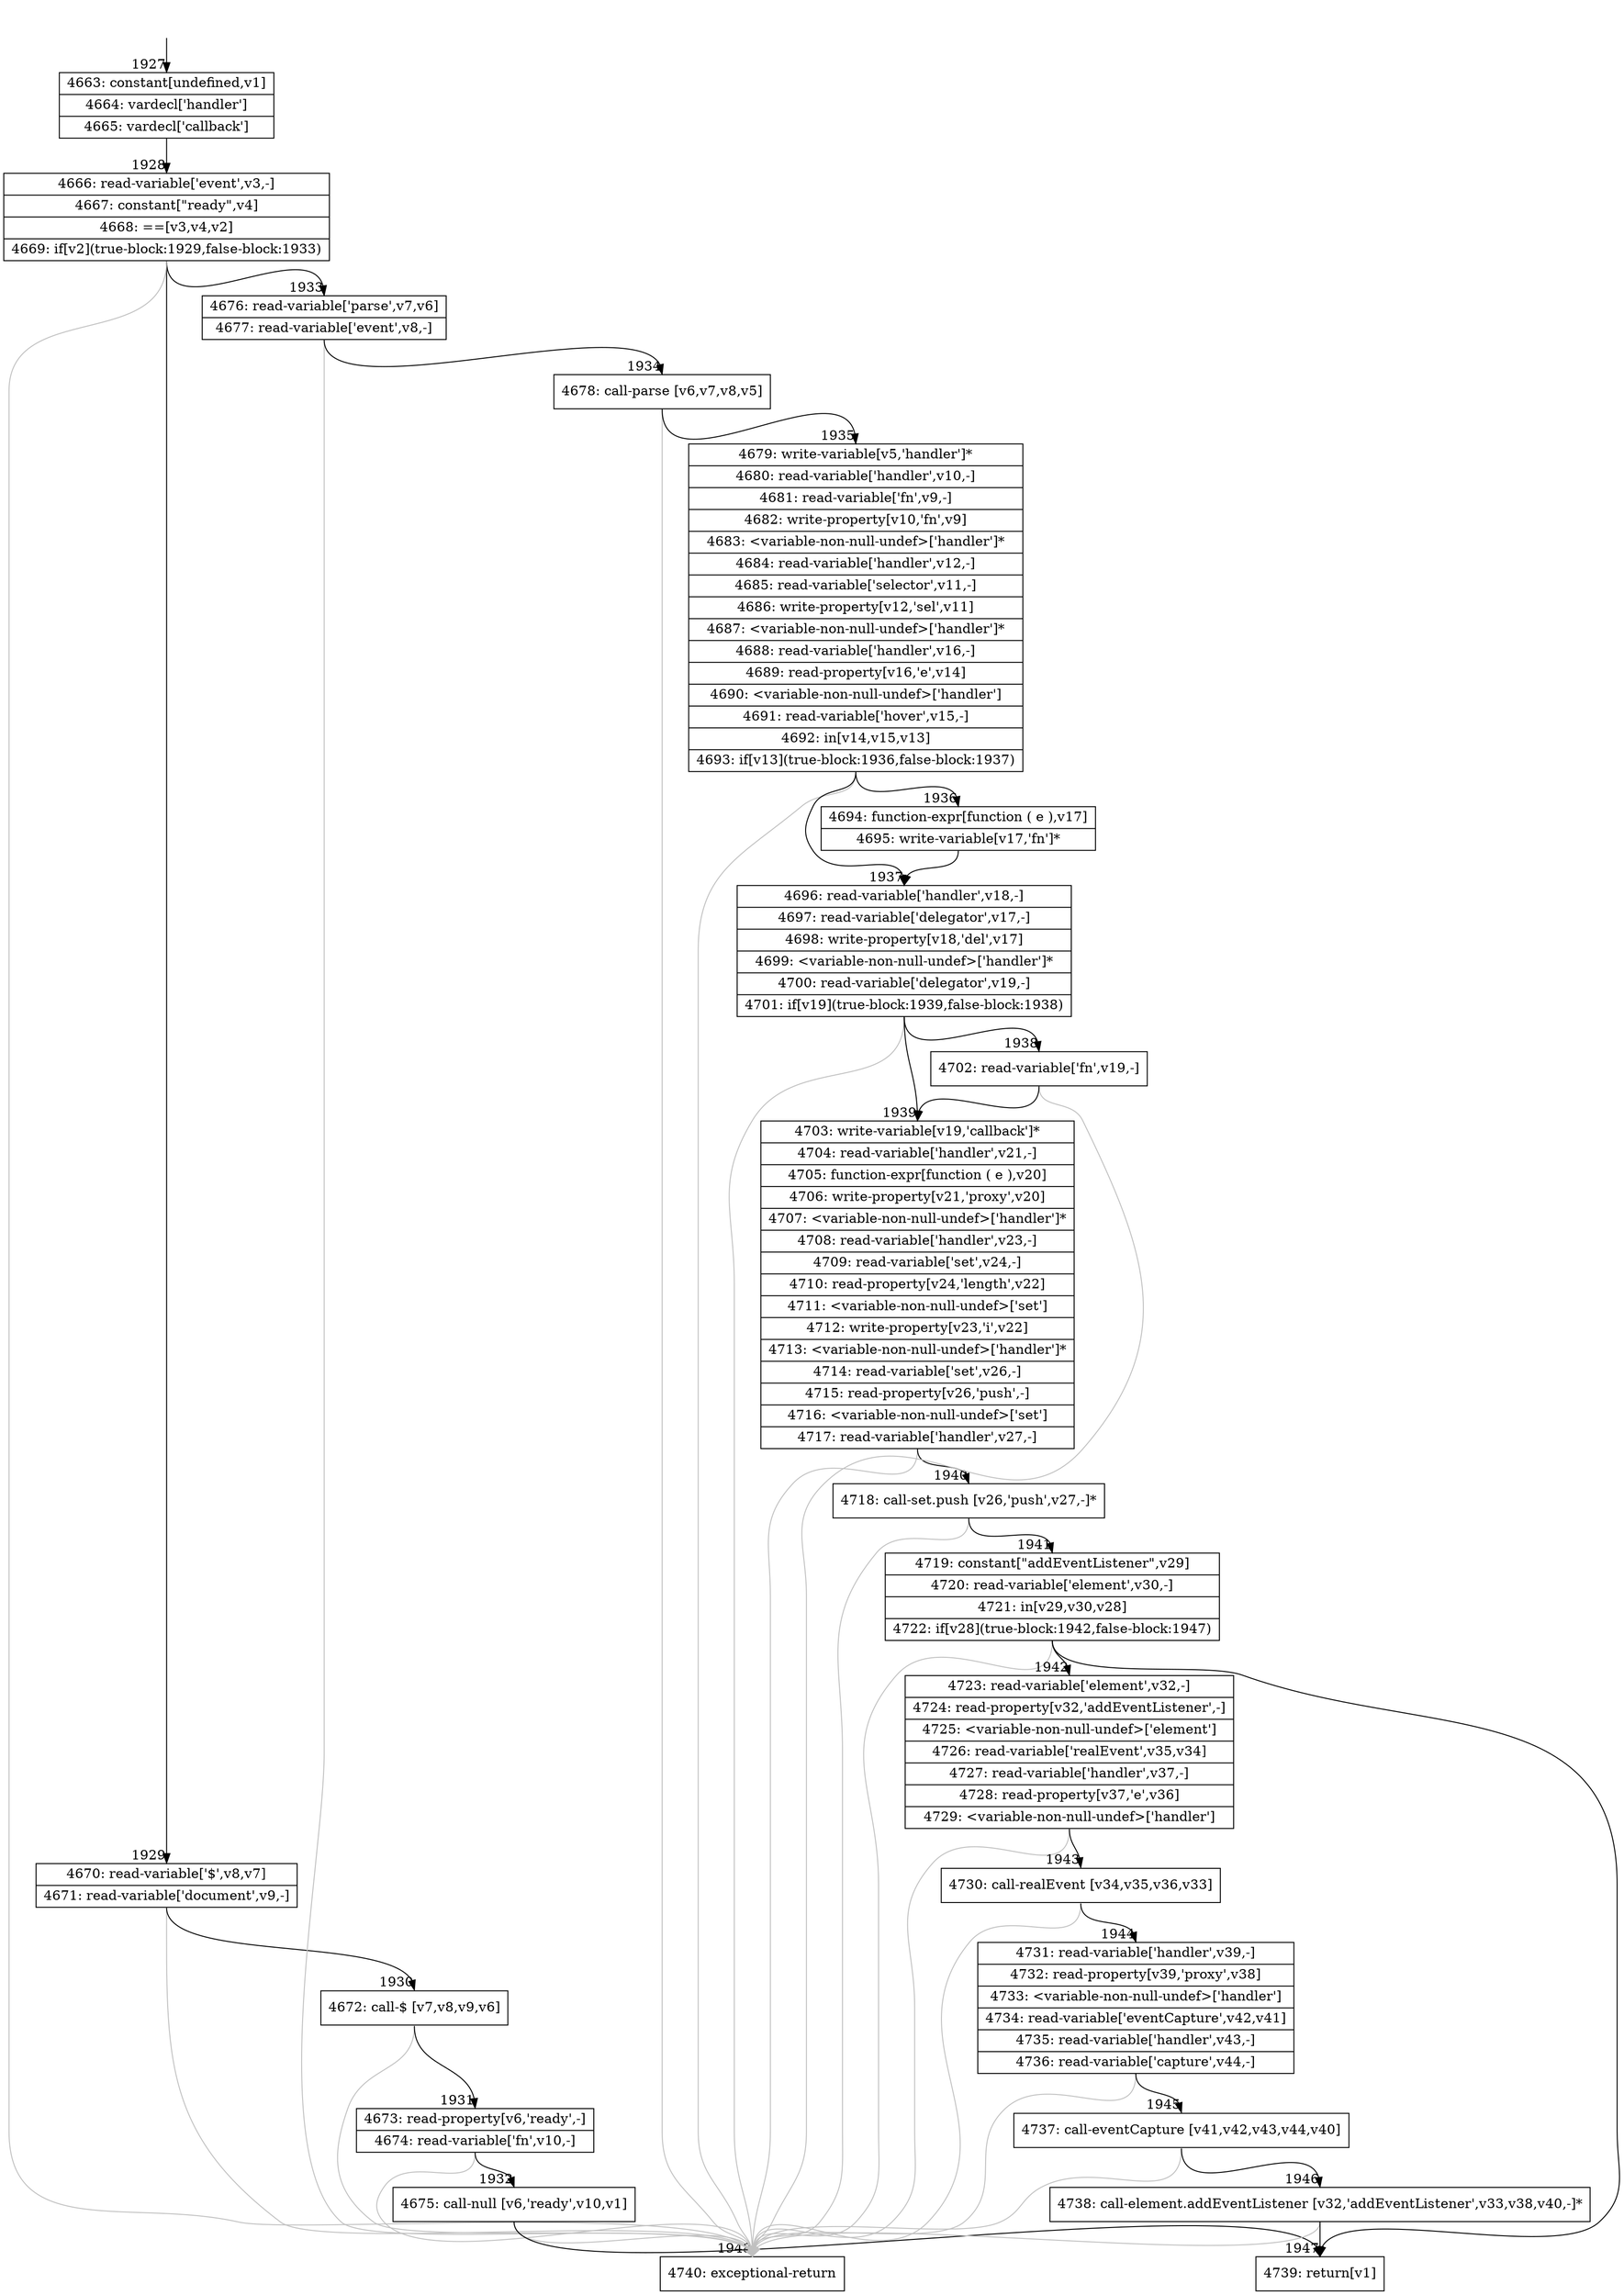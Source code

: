 digraph {
rankdir="TD"
BB_entry174[shape=none,label=""];
BB_entry174 -> BB1927 [tailport=s, headport=n, headlabel="    1927"]
BB1927 [shape=record label="{4663: constant[undefined,v1]|4664: vardecl['handler']|4665: vardecl['callback']}" ] 
BB1927 -> BB1928 [tailport=s, headport=n, headlabel="      1928"]
BB1928 [shape=record label="{4666: read-variable['event',v3,-]|4667: constant[\"ready\",v4]|4668: ==[v3,v4,v2]|4669: if[v2](true-block:1929,false-block:1933)}" ] 
BB1928 -> BB1929 [tailport=s, headport=n, headlabel="      1929"]
BB1928 -> BB1933 [tailport=s, headport=n, headlabel="      1933"]
BB1928 -> BB1948 [tailport=s, headport=n, color=gray, headlabel="      1948"]
BB1929 [shape=record label="{4670: read-variable['$',v8,v7]|4671: read-variable['document',v9,-]}" ] 
BB1929 -> BB1930 [tailport=s, headport=n, headlabel="      1930"]
BB1929 -> BB1948 [tailport=s, headport=n, color=gray]
BB1930 [shape=record label="{4672: call-$ [v7,v8,v9,v6]}" ] 
BB1930 -> BB1931 [tailport=s, headport=n, headlabel="      1931"]
BB1930 -> BB1948 [tailport=s, headport=n, color=gray]
BB1931 [shape=record label="{4673: read-property[v6,'ready',-]|4674: read-variable['fn',v10,-]}" ] 
BB1931 -> BB1932 [tailport=s, headport=n, headlabel="      1932"]
BB1931 -> BB1948 [tailport=s, headport=n, color=gray]
BB1932 [shape=record label="{4675: call-null [v6,'ready',v10,v1]}" ] 
BB1932 -> BB1947 [tailport=s, headport=n, headlabel="      1947"]
BB1932 -> BB1948 [tailport=s, headport=n, color=gray]
BB1933 [shape=record label="{4676: read-variable['parse',v7,v6]|4677: read-variable['event',v8,-]}" ] 
BB1933 -> BB1934 [tailport=s, headport=n, headlabel="      1934"]
BB1933 -> BB1948 [tailport=s, headport=n, color=gray]
BB1934 [shape=record label="{4678: call-parse [v6,v7,v8,v5]}" ] 
BB1934 -> BB1935 [tailport=s, headport=n, headlabel="      1935"]
BB1934 -> BB1948 [tailport=s, headport=n, color=gray]
BB1935 [shape=record label="{4679: write-variable[v5,'handler']*|4680: read-variable['handler',v10,-]|4681: read-variable['fn',v9,-]|4682: write-property[v10,'fn',v9]|4683: \<variable-non-null-undef\>['handler']*|4684: read-variable['handler',v12,-]|4685: read-variable['selector',v11,-]|4686: write-property[v12,'sel',v11]|4687: \<variable-non-null-undef\>['handler']*|4688: read-variable['handler',v16,-]|4689: read-property[v16,'e',v14]|4690: \<variable-non-null-undef\>['handler']|4691: read-variable['hover',v15,-]|4692: in[v14,v15,v13]|4693: if[v13](true-block:1936,false-block:1937)}" ] 
BB1935 -> BB1936 [tailport=s, headport=n, headlabel="      1936"]
BB1935 -> BB1937 [tailport=s, headport=n, headlabel="      1937"]
BB1935 -> BB1948 [tailport=s, headport=n, color=gray]
BB1936 [shape=record label="{4694: function-expr[function ( e ),v17]|4695: write-variable[v17,'fn']*}" ] 
BB1936 -> BB1937 [tailport=s, headport=n]
BB1937 [shape=record label="{4696: read-variable['handler',v18,-]|4697: read-variable['delegator',v17,-]|4698: write-property[v18,'del',v17]|4699: \<variable-non-null-undef\>['handler']*|4700: read-variable['delegator',v19,-]|4701: if[v19](true-block:1939,false-block:1938)}" ] 
BB1937 -> BB1939 [tailport=s, headport=n, headlabel="      1939"]
BB1937 -> BB1938 [tailport=s, headport=n, headlabel="      1938"]
BB1937 -> BB1948 [tailport=s, headport=n, color=gray]
BB1938 [shape=record label="{4702: read-variable['fn',v19,-]}" ] 
BB1938 -> BB1939 [tailport=s, headport=n]
BB1938 -> BB1948 [tailport=s, headport=n, color=gray]
BB1939 [shape=record label="{4703: write-variable[v19,'callback']*|4704: read-variable['handler',v21,-]|4705: function-expr[function ( e ),v20]|4706: write-property[v21,'proxy',v20]|4707: \<variable-non-null-undef\>['handler']*|4708: read-variable['handler',v23,-]|4709: read-variable['set',v24,-]|4710: read-property[v24,'length',v22]|4711: \<variable-non-null-undef\>['set']|4712: write-property[v23,'i',v22]|4713: \<variable-non-null-undef\>['handler']*|4714: read-variable['set',v26,-]|4715: read-property[v26,'push',-]|4716: \<variable-non-null-undef\>['set']|4717: read-variable['handler',v27,-]}" ] 
BB1939 -> BB1940 [tailport=s, headport=n, headlabel="      1940"]
BB1939 -> BB1948 [tailport=s, headport=n, color=gray]
BB1940 [shape=record label="{4718: call-set.push [v26,'push',v27,-]*}" ] 
BB1940 -> BB1941 [tailport=s, headport=n, headlabel="      1941"]
BB1940 -> BB1948 [tailport=s, headport=n, color=gray]
BB1941 [shape=record label="{4719: constant[\"addEventListener\",v29]|4720: read-variable['element',v30,-]|4721: in[v29,v30,v28]|4722: if[v28](true-block:1942,false-block:1947)}" ] 
BB1941 -> BB1942 [tailport=s, headport=n, headlabel="      1942"]
BB1941 -> BB1947 [tailport=s, headport=n]
BB1941 -> BB1948 [tailport=s, headport=n, color=gray]
BB1942 [shape=record label="{4723: read-variable['element',v32,-]|4724: read-property[v32,'addEventListener',-]|4725: \<variable-non-null-undef\>['element']|4726: read-variable['realEvent',v35,v34]|4727: read-variable['handler',v37,-]|4728: read-property[v37,'e',v36]|4729: \<variable-non-null-undef\>['handler']}" ] 
BB1942 -> BB1943 [tailport=s, headport=n, headlabel="      1943"]
BB1942 -> BB1948 [tailport=s, headport=n, color=gray]
BB1943 [shape=record label="{4730: call-realEvent [v34,v35,v36,v33]}" ] 
BB1943 -> BB1944 [tailport=s, headport=n, headlabel="      1944"]
BB1943 -> BB1948 [tailport=s, headport=n, color=gray]
BB1944 [shape=record label="{4731: read-variable['handler',v39,-]|4732: read-property[v39,'proxy',v38]|4733: \<variable-non-null-undef\>['handler']|4734: read-variable['eventCapture',v42,v41]|4735: read-variable['handler',v43,-]|4736: read-variable['capture',v44,-]}" ] 
BB1944 -> BB1945 [tailport=s, headport=n, headlabel="      1945"]
BB1944 -> BB1948 [tailport=s, headport=n, color=gray]
BB1945 [shape=record label="{4737: call-eventCapture [v41,v42,v43,v44,v40]}" ] 
BB1945 -> BB1946 [tailport=s, headport=n, headlabel="      1946"]
BB1945 -> BB1948 [tailport=s, headport=n, color=gray]
BB1946 [shape=record label="{4738: call-element.addEventListener [v32,'addEventListener',v33,v38,v40,-]*}" ] 
BB1946 -> BB1947 [tailport=s, headport=n]
BB1946 -> BB1948 [tailport=s, headport=n, color=gray]
BB1947 [shape=record label="{4739: return[v1]}" ] 
BB1948 [shape=record label="{4740: exceptional-return}" ] 
//#$~ 958
}
